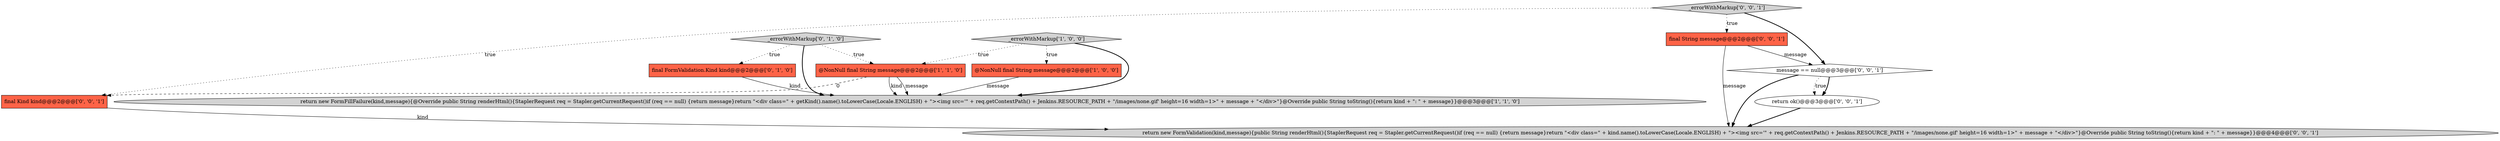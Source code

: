 digraph {
1 [style = filled, label = "_errorWithMarkup['1', '0', '0']", fillcolor = lightgray, shape = diamond image = "AAA0AAABBB1BBB"];
7 [style = filled, label = "return new FormValidation(kind,message){public String renderHtml(){StaplerRequest req = Stapler.getCurrentRequest()if (req == null) {return message}return \"<div class=\" + kind.name().toLowerCase(Locale.ENGLISH) + \"><img src='\" + req.getContextPath() + Jenkins.RESOURCE_PATH + \"/images/none.gif' height=16 width=1>\" + message + \"</div>\"}@Override public String toString(){return kind + \": \" + message}}@@@4@@@['0', '0', '1']", fillcolor = lightgray, shape = ellipse image = "AAA0AAABBB3BBB"];
3 [style = filled, label = "@NonNull final String message@@@2@@@['1', '1', '0']", fillcolor = tomato, shape = box image = "AAA0AAABBB1BBB"];
8 [style = filled, label = "final Kind kind@@@2@@@['0', '0', '1']", fillcolor = tomato, shape = box image = "AAA0AAABBB3BBB"];
9 [style = filled, label = "_errorWithMarkup['0', '0', '1']", fillcolor = lightgray, shape = diamond image = "AAA0AAABBB3BBB"];
6 [style = filled, label = "final String message@@@2@@@['0', '0', '1']", fillcolor = tomato, shape = box image = "AAA0AAABBB3BBB"];
11 [style = filled, label = "return ok()@@@3@@@['0', '0', '1']", fillcolor = white, shape = ellipse image = "AAA0AAABBB3BBB"];
4 [style = filled, label = "final FormValidation.Kind kind@@@2@@@['0', '1', '0']", fillcolor = tomato, shape = box image = "AAA0AAABBB2BBB"];
0 [style = filled, label = "@NonNull final String message@@@2@@@['1', '0', '0']", fillcolor = tomato, shape = box image = "AAA0AAABBB1BBB"];
10 [style = filled, label = "message == null@@@3@@@['0', '0', '1']", fillcolor = white, shape = diamond image = "AAA0AAABBB3BBB"];
2 [style = filled, label = "return new FormFillFailure(kind,message){@Override public String renderHtml(){StaplerRequest req = Stapler.getCurrentRequest()if (req == null) {return message}return \"<div class=\" + getKind().name().toLowerCase(Locale.ENGLISH) + \"><img src='\" + req.getContextPath() + Jenkins.RESOURCE_PATH + \"/images/none.gif' height=16 width=1>\" + message + \"</div>\"}@Override public String toString(){return kind + \": \" + message}}@@@3@@@['1', '1', '0']", fillcolor = lightgray, shape = ellipse image = "AAA0AAABBB1BBB"];
5 [style = filled, label = "_errorWithMarkup['0', '1', '0']", fillcolor = lightgray, shape = diamond image = "AAA0AAABBB2BBB"];
6->7 [style = solid, label="message"];
0->2 [style = solid, label="message"];
9->10 [style = bold, label=""];
8->7 [style = solid, label="kind"];
5->3 [style = dotted, label="true"];
9->6 [style = dotted, label="true"];
10->7 [style = bold, label=""];
5->4 [style = dotted, label="true"];
9->8 [style = dotted, label="true"];
1->3 [style = dotted, label="true"];
4->2 [style = solid, label="kind"];
3->2 [style = solid, label="kind"];
5->2 [style = bold, label=""];
10->11 [style = dotted, label="true"];
3->2 [style = solid, label="message"];
3->8 [style = dashed, label="0"];
1->2 [style = bold, label=""];
1->0 [style = dotted, label="true"];
6->10 [style = solid, label="message"];
11->7 [style = bold, label=""];
10->11 [style = bold, label=""];
}
